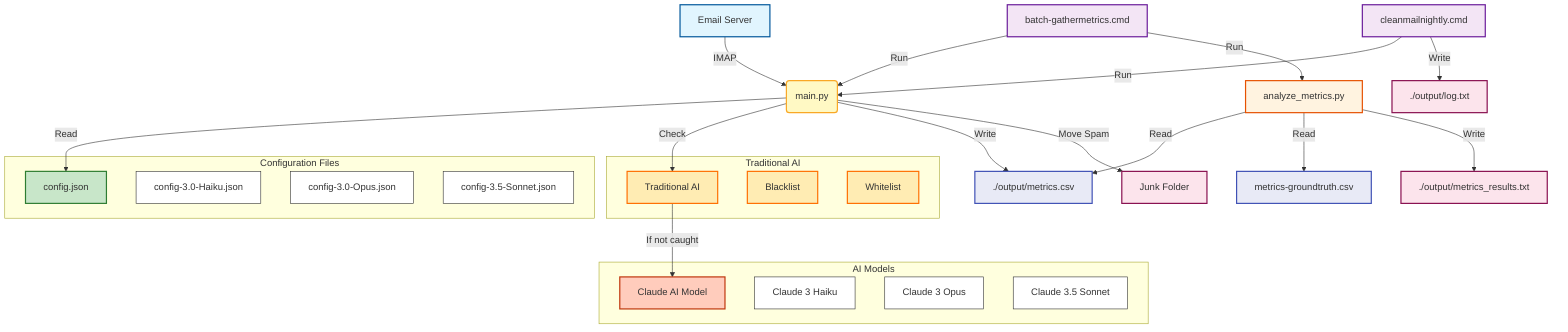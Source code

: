 graph TD
    A[Email Server] -->|IMAP| B(main.py)
    B -->|Read| C[config.json]
    B -->|Check| S[Traditional AI]
    S -->|If not caught| D[Claude AI Model]
    B -->|Write| E[./output/metrics.csv]
    B -->|Move Spam| F[Junk Folder]
    
    G[batch-gathermetrics.cmd] -->|Run| B
    G -->|Run| H[analyze_metrics.py]
    
    H -->|Read| E
    H -->|Read| I[metrics-groundtruth.csv]
    H -->|Write| J[./output/metrics_results.txt]
    
    K[cleanmailnightly.cmd] -->|Run| B
    K -->|Write| L[./output/log.txt]
    
    subgraph "Configuration Files"
        C
        M[config-3.0-Haiku.json]
        N[config-3.0-Opus.json]
        O[config-3.5-Sonnet.json]
    end
    
    subgraph "AI Models"
        D
        P[Claude 3 Haiku]
        Q[Claude 3 Opus]
        R[Claude 3.5 Sonnet]
    end

    subgraph "Traditional AI"
        S
        T[Blacklist]
        U[Whitelist]
    end
    
    style A fill:#e1f5fe,stroke:#01579b,stroke-width:2px
    style B fill:#fff9c4,stroke:#f9a825,stroke-width:2px
    style C fill:#c8e6c9,stroke:#2e7d32,stroke-width:2px
    style D fill:#ffccbc,stroke:#bf360c,stroke-width:2px
    style E fill:#e8eaf6,stroke:#3f51b5,stroke-width:2px
    style F fill:#fce4ec,stroke:#880e4f,stroke-width:2px
    style G fill:#f3e5f5,stroke:#6a1b9a,stroke-width:2px
    style H fill:#fff3e0,stroke:#e65100,stroke-width:2px
    style I fill:#e8eaf6,stroke:#3f51b5,stroke-width:2px
    style J fill:#fce4ec,stroke:#880e4f,stroke-width:2px
    style K fill:#f3e5f5,stroke:#6a1b9a,stroke-width:2px
    style L fill:#fce4ec,stroke:#880e4f,stroke-width:2px
    style S fill:#ffecb3,stroke:#ff6f00,stroke-width:2px
    style T fill:#ffecb3,stroke:#ff6f00,stroke-width:2px
    style U fill:#ffecb3,stroke:#ff6f00,stroke-width:2px
    
    classDef default fill:#ffffff,stroke:#333,stroke-width:1px;